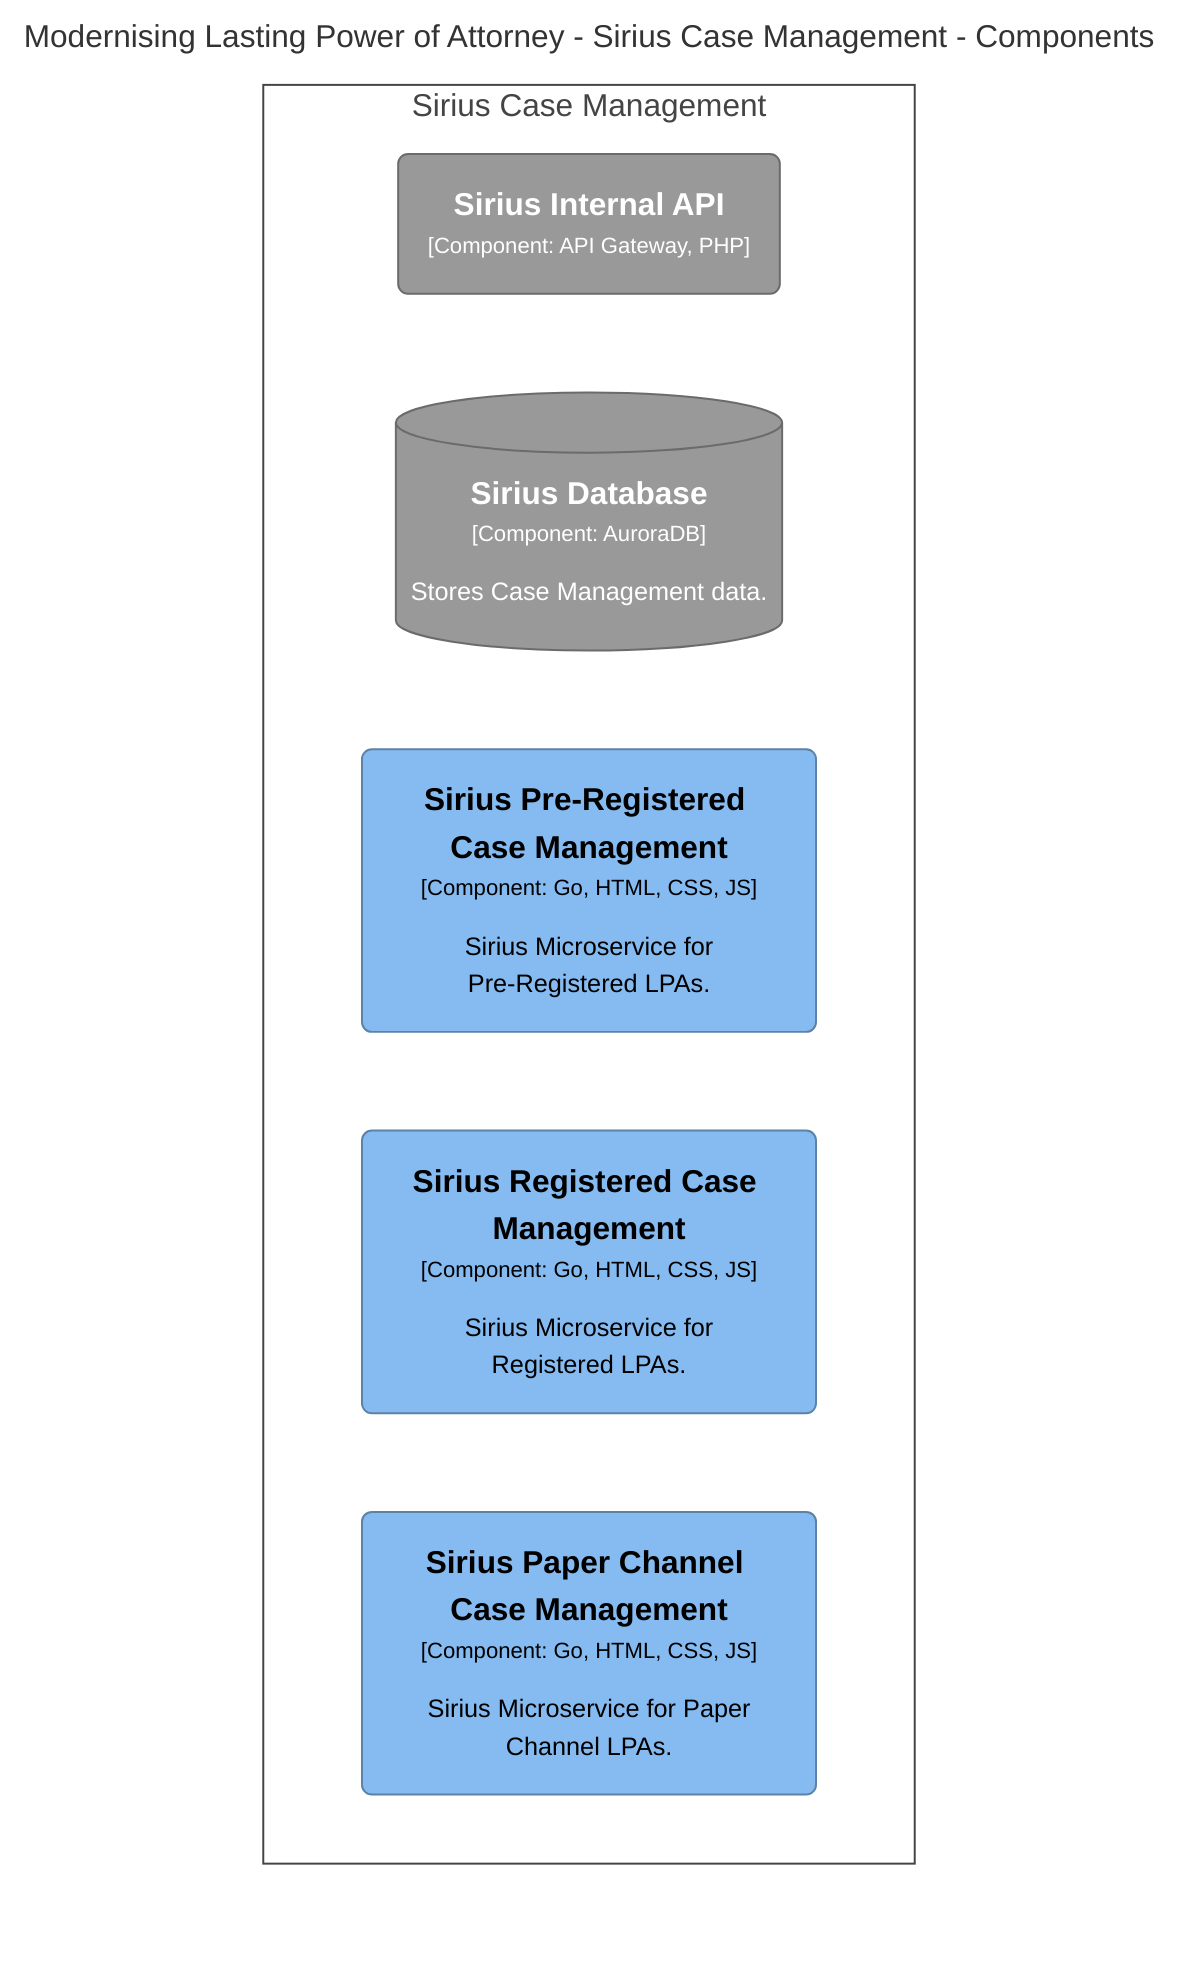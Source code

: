 graph TB
  linkStyle default fill:#ffffff

  subgraph diagram [Modernising Lasting Power of Attorney - Sirius Case Management - Components]
    style diagram fill:#ffffff,stroke:#ffffff

    subgraph 26 [Sirius Case Management]
      style 26 fill:#ffffff,stroke:#444444,color:#444444

      27("<div style='font-weight: bold'>Sirius Internal API</div><div style='font-size: 70%; margin-top: 0px'>[Component: API Gateway, PHP]</div>")
      style 27 fill:#999999,stroke:#6b6b6b,color:#ffffff
      28[("<div style='font-weight: bold'>Sirius Database</div><div style='font-size: 70%; margin-top: 0px'>[Component: AuroraDB]</div><div style='font-size: 80%; margin-top:10px'>Stores Case Management data.</div>")]
      style 28 fill:#999999,stroke:#6b6b6b,color:#ffffff
      29("<div style='font-weight: bold'>Sirius Pre-Registered Case Management</div><div style='font-size: 70%; margin-top: 0px'>[Component: Go, HTML, CSS, JS]</div><div style='font-size: 80%; margin-top:10px'>Sirius Microservice for<br />Pre-Registered LPAs.</div>")
      style 29 fill:#85bbf0,stroke:#5d82a8,color:#000000
      30("<div style='font-weight: bold'>Sirius Registered Case Management</div><div style='font-size: 70%; margin-top: 0px'>[Component: Go, HTML, CSS, JS]</div><div style='font-size: 80%; margin-top:10px'>Sirius Microservice for<br />Registered LPAs.</div>")
      style 30 fill:#85bbf0,stroke:#5d82a8,color:#000000
      31("<div style='font-weight: bold'>Sirius Paper Channel Case Management</div><div style='font-size: 70%; margin-top: 0px'>[Component: Go, HTML, CSS, JS]</div><div style='font-size: 80%; margin-top:10px'>Sirius Microservice for Paper<br />Channel LPAs.</div>")
      style 31 fill:#85bbf0,stroke:#5d82a8,color:#000000
    end

  end